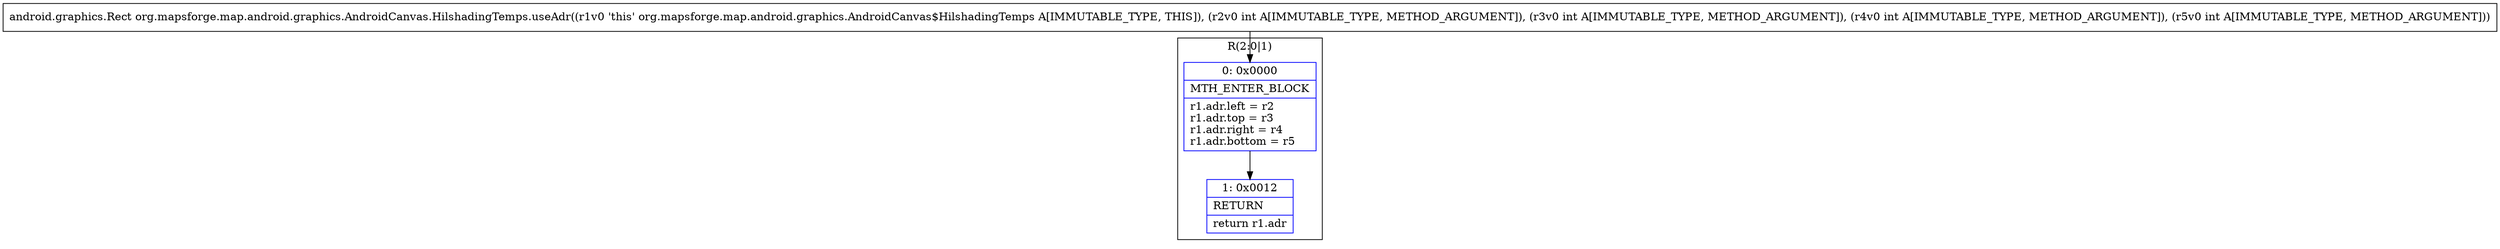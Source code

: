 digraph "CFG fororg.mapsforge.map.android.graphics.AndroidCanvas.HilshadingTemps.useAdr(IIII)Landroid\/graphics\/Rect;" {
subgraph cluster_Region_1753164267 {
label = "R(2:0|1)";
node [shape=record,color=blue];
Node_0 [shape=record,label="{0\:\ 0x0000|MTH_ENTER_BLOCK\l|r1.adr.left = r2\lr1.adr.top = r3\lr1.adr.right = r4\lr1.adr.bottom = r5\l}"];
Node_1 [shape=record,label="{1\:\ 0x0012|RETURN\l|return r1.adr\l}"];
}
MethodNode[shape=record,label="{android.graphics.Rect org.mapsforge.map.android.graphics.AndroidCanvas.HilshadingTemps.useAdr((r1v0 'this' org.mapsforge.map.android.graphics.AndroidCanvas$HilshadingTemps A[IMMUTABLE_TYPE, THIS]), (r2v0 int A[IMMUTABLE_TYPE, METHOD_ARGUMENT]), (r3v0 int A[IMMUTABLE_TYPE, METHOD_ARGUMENT]), (r4v0 int A[IMMUTABLE_TYPE, METHOD_ARGUMENT]), (r5v0 int A[IMMUTABLE_TYPE, METHOD_ARGUMENT])) }"];
MethodNode -> Node_0;
Node_0 -> Node_1;
}

